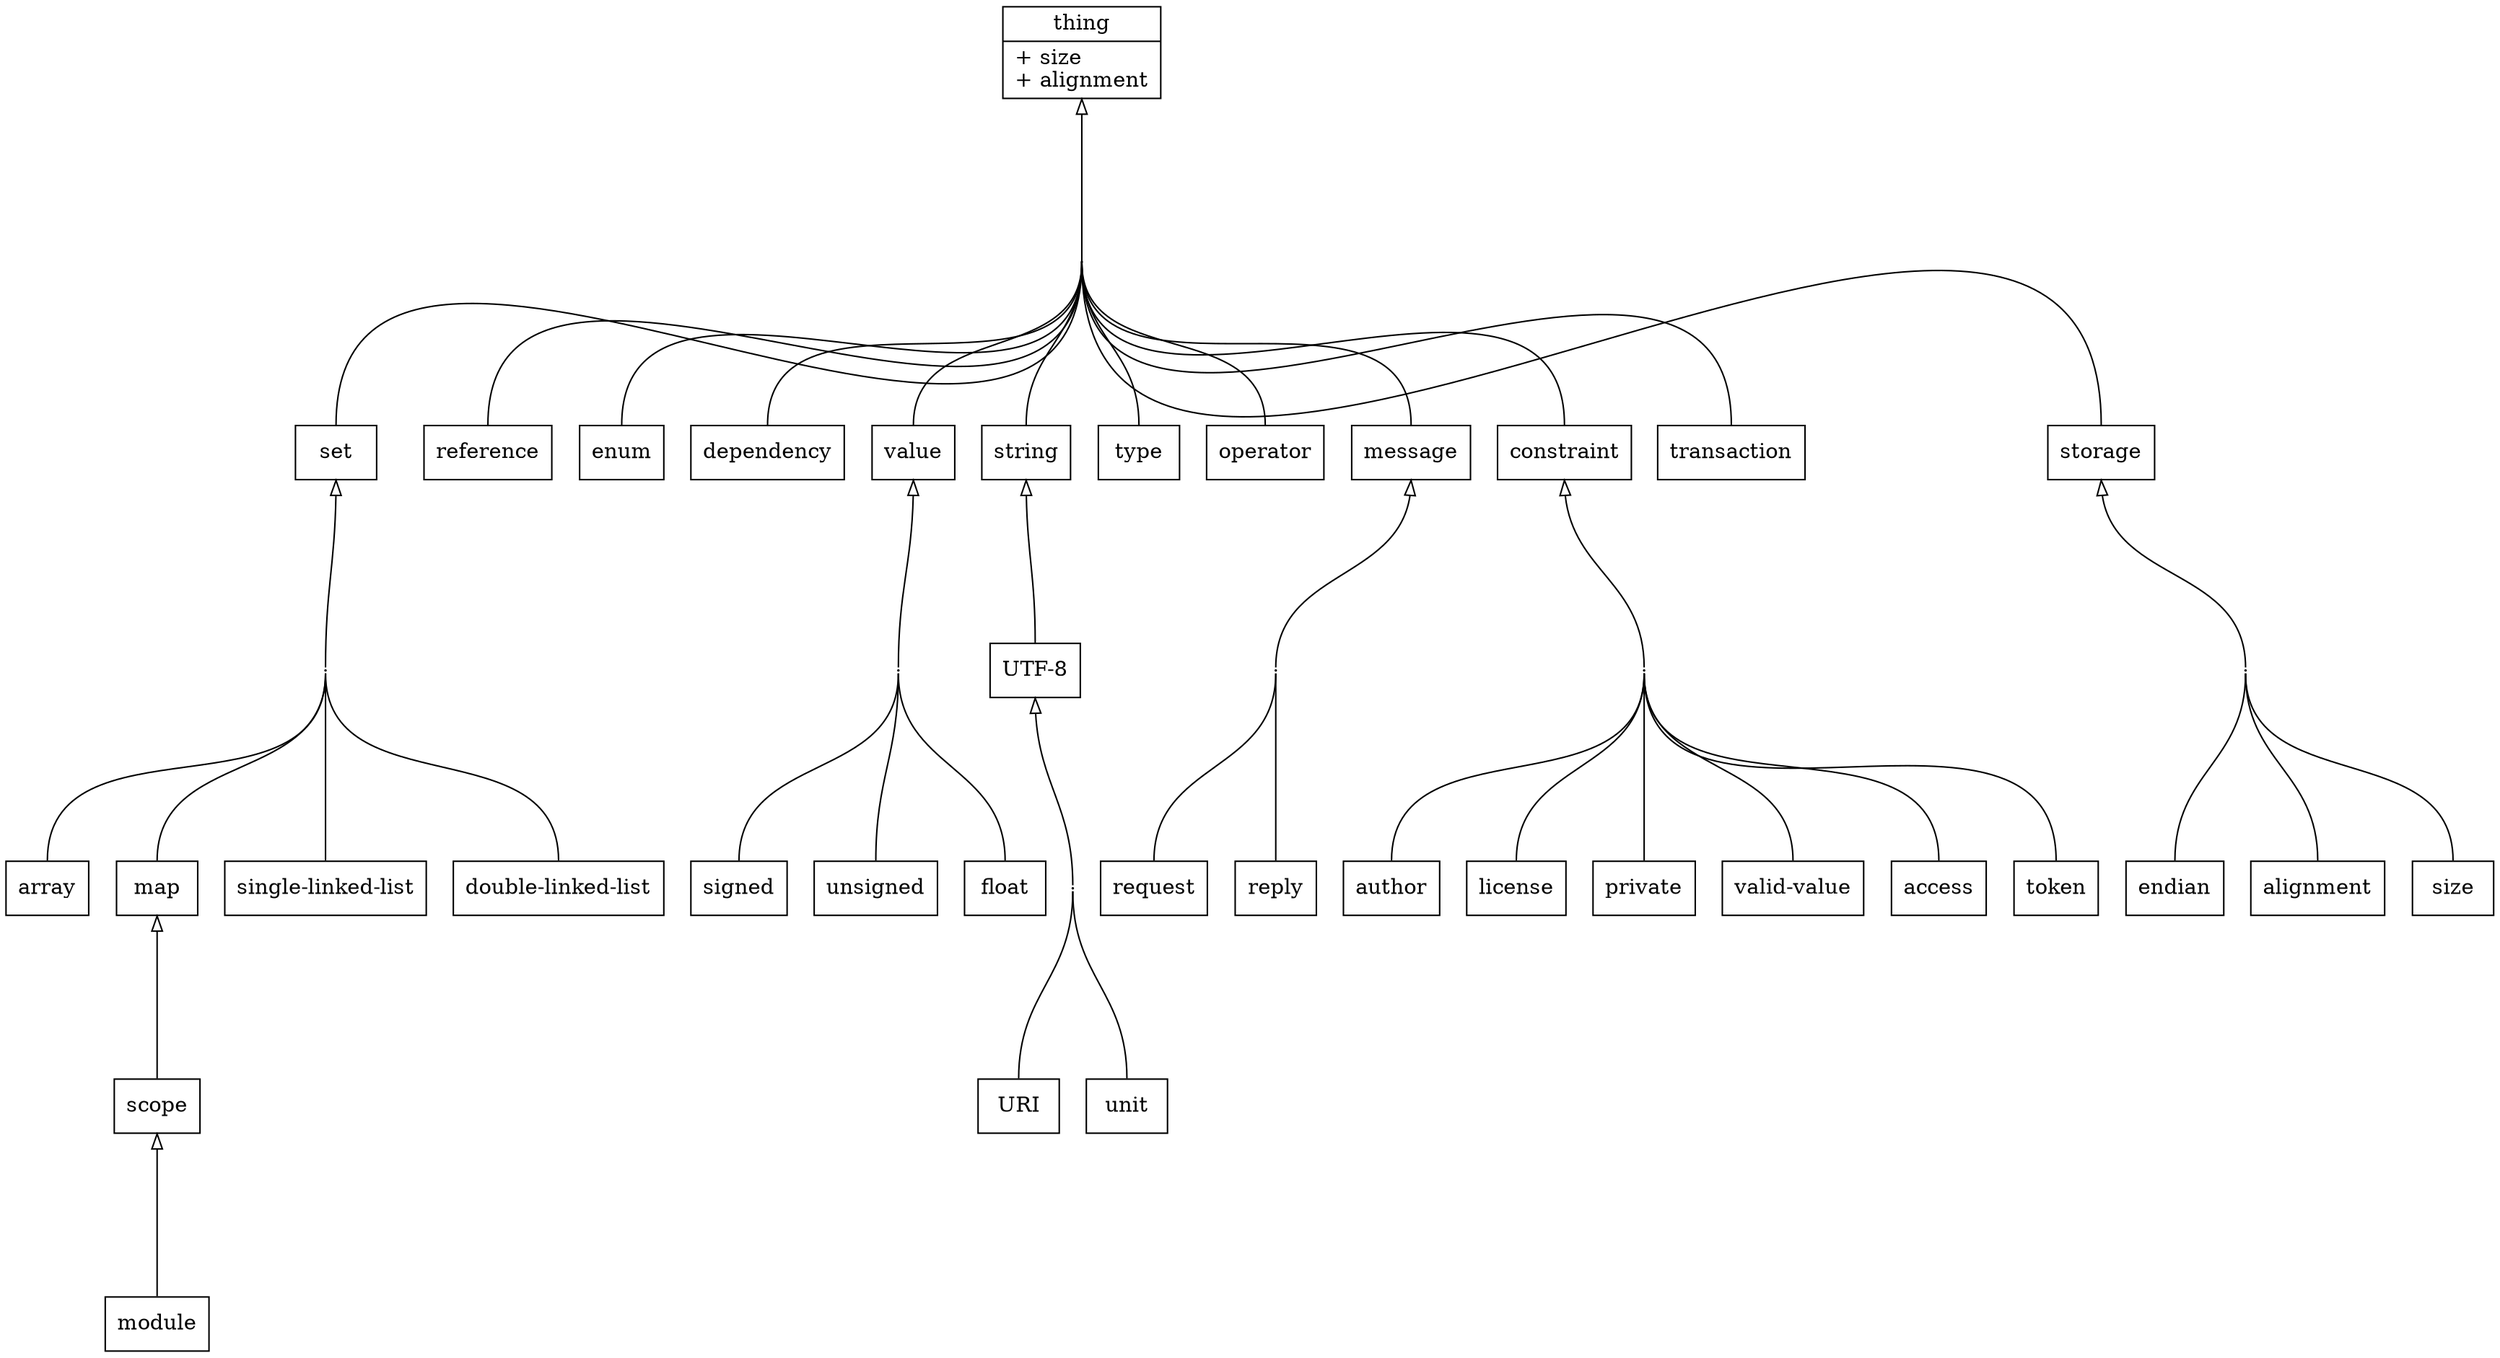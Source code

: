 digraph "Sisdel elements" {
	//
	// Inheritance tree
	//
	
	rankdir=BT // Since inheritance arrows point at parent
	ranksep=1.5
//	splines=polyline
	edge [arrowhead=empty; // UML: inherit
	      tailport=n;
	      headport=s]
	node [shape=record]    // UML: class
	
	// Parent: thing
	{ storage set reference enum dependency value string type operator message constraint transaction } -> thingCollector [dir=none]
	thingCollector -> thing
	thingCollector [shape=point;width=0.01;heigh=0.01;constraint=false]

	// Parent: storage
	{ endian alignment size } -> storageCollector [dir=none]
	storageCollector -> storage
	storageCollector [shape=point;width=0.01;heigh=0.01;constraint=false]

	// Parent: set
	{ array map "single-linked-list" "double-linked-list" } -> setCollector [dir=none]
	setCollector -> set
	setCollector [shape=point;width=0.01;heigh=0.01;constraint=false]

	// Parent: map
	scope -> map
	
	// Parent: value
	{ signed unsigned float } -> valueCollector [dir=none]
	valueCollector -> value
	valueCollector [shape=point;width=0.01;heigh=0.01;constraint=false]

	// Parent: string
	"UTF-8" -> string

	// Parent: UTF-8
	{ URI unit } -> "UTF-8-Collector" [dir=none]
	"UTF-8-Collector" -> "UTF-8"
	"UTF-8-Collector" [shape=point;width=0.01;heigh=0.01;constraint=false]
	
	// Parent: scope
	module -> scope

	// Parent: message
	{ request reply } -> messageCollector [dir=none]
	messageCollector -> message
	messageCollector [shape=point;width=0.01;heigh=0.01;constraint=false]

	// Parent: constraint
	{ author license private "valid-value" access token } -> constraintCollector [dir=none]
	constraintCollector -> constraint
	constraintCollector [shape=point;width=0.01;heigh=0.01;constraint=false]

	//
	// Node information
	//

	thing [
		label="{thing|+ size\l+ alignment\l}"
	]
}

